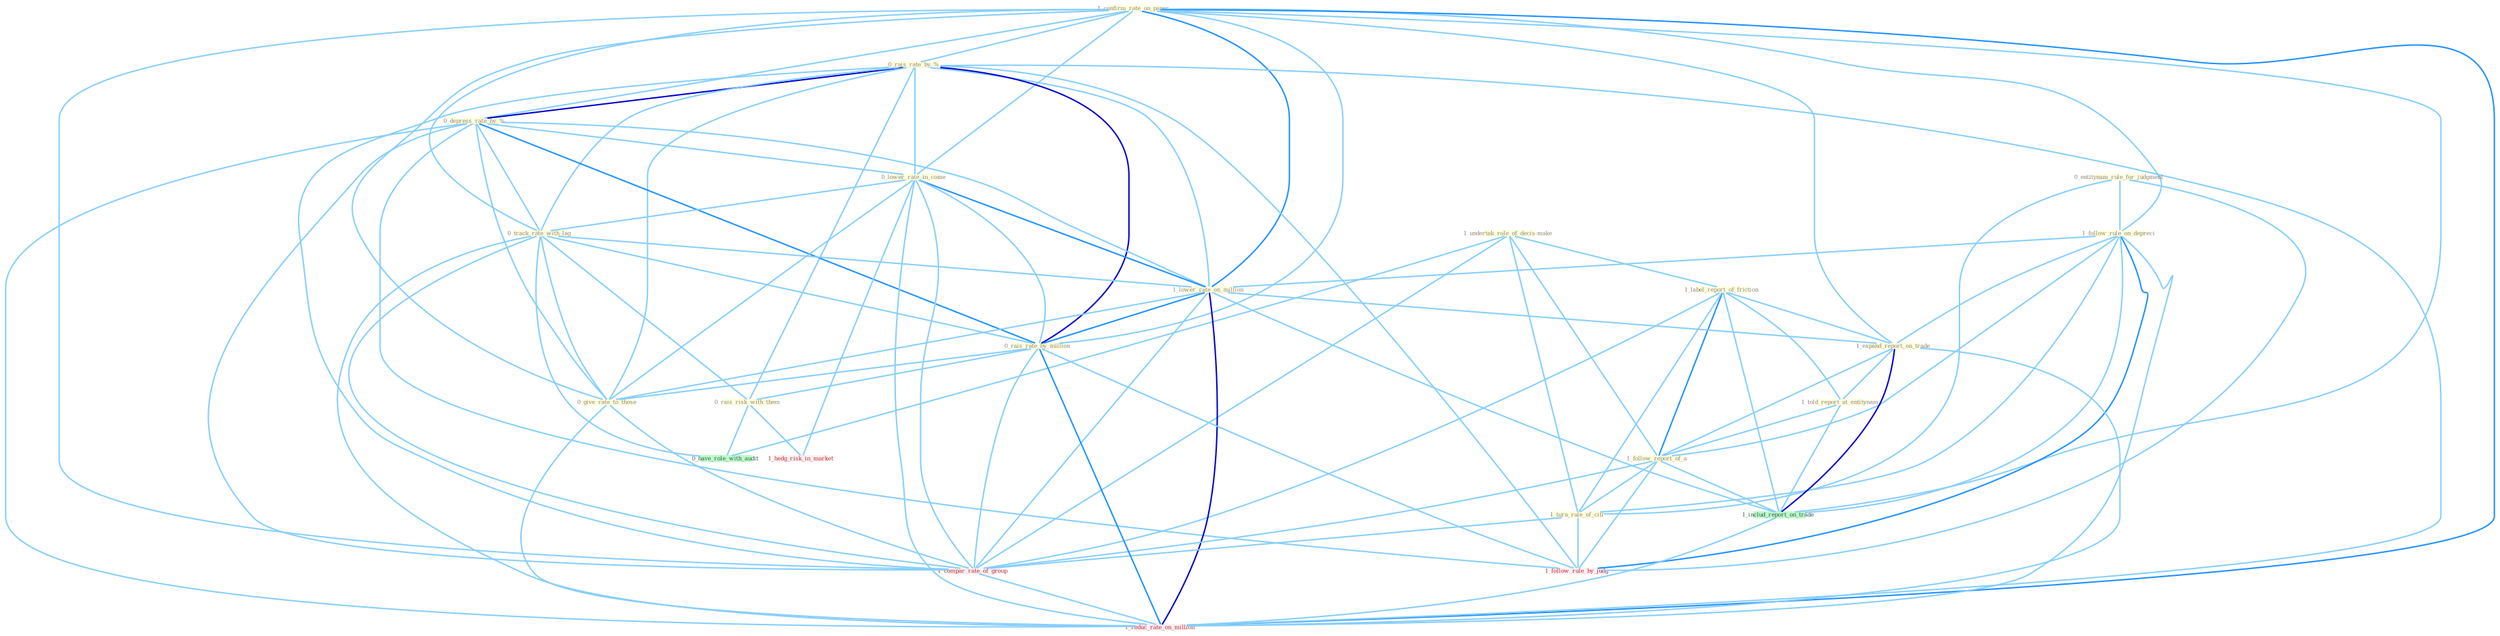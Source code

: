 Graph G{ 
    node
    [shape=polygon,style=filled,width=.5,height=.06,color="#BDFCC9",fixedsize=true,fontsize=4,
    fontcolor="#2f4f4f"];
    {node
    [color="#ffffe0", fontcolor="#8b7d6b"] "1_confirm_rate_on_paper " "0_rais_rate_by_% " "0_depress_rate_by_% " "0_entitynam_rule_for_judgment " "0_lower_rate_in_come " "1_follow_rule_on_depreci " "0_track_rate_with_lag " "1_undertak_role_of_decis-make " "1_label_report_of_friction " "1_lower_rate_on_million " "1_expand_report_on_trade " "1_told_report_at_entitynam " "1_follow_report_of_a " "1_turn_rule_of_citi " "0_rais_rate_by_million " "0_rais_risk_with_them " "0_give_rate_to_those "}
{node [color="#fff0f5", fontcolor="#b22222"] "1_compar_rate_of_group " "1_follow_rule_by_judg " "1_hedg_risk_in_market " "1_reduc_rate_on_million "}
edge [color="#B0E2FF"];

	"1_confirm_rate_on_paper " -- "0_rais_rate_by_% " [w="1", color="#87cefa" ];
	"1_confirm_rate_on_paper " -- "0_depress_rate_by_% " [w="1", color="#87cefa" ];
	"1_confirm_rate_on_paper " -- "0_lower_rate_in_come " [w="1", color="#87cefa" ];
	"1_confirm_rate_on_paper " -- "1_follow_rule_on_depreci " [w="1", color="#87cefa" ];
	"1_confirm_rate_on_paper " -- "0_track_rate_with_lag " [w="1", color="#87cefa" ];
	"1_confirm_rate_on_paper " -- "1_lower_rate_on_million " [w="2", color="#1e90ff" , len=0.8];
	"1_confirm_rate_on_paper " -- "1_expand_report_on_trade " [w="1", color="#87cefa" ];
	"1_confirm_rate_on_paper " -- "0_rais_rate_by_million " [w="1", color="#87cefa" ];
	"1_confirm_rate_on_paper " -- "0_give_rate_to_those " [w="1", color="#87cefa" ];
	"1_confirm_rate_on_paper " -- "1_includ_report_on_trade " [w="1", color="#87cefa" ];
	"1_confirm_rate_on_paper " -- "1_compar_rate_of_group " [w="1", color="#87cefa" ];
	"1_confirm_rate_on_paper " -- "1_reduc_rate_on_million " [w="2", color="#1e90ff" , len=0.8];
	"0_rais_rate_by_% " -- "0_depress_rate_by_% " [w="3", color="#0000cd" , len=0.6];
	"0_rais_rate_by_% " -- "0_lower_rate_in_come " [w="1", color="#87cefa" ];
	"0_rais_rate_by_% " -- "0_track_rate_with_lag " [w="1", color="#87cefa" ];
	"0_rais_rate_by_% " -- "1_lower_rate_on_million " [w="1", color="#87cefa" ];
	"0_rais_rate_by_% " -- "0_rais_rate_by_million " [w="3", color="#0000cd" , len=0.6];
	"0_rais_rate_by_% " -- "0_rais_risk_with_them " [w="1", color="#87cefa" ];
	"0_rais_rate_by_% " -- "0_give_rate_to_those " [w="1", color="#87cefa" ];
	"0_rais_rate_by_% " -- "1_compar_rate_of_group " [w="1", color="#87cefa" ];
	"0_rais_rate_by_% " -- "1_follow_rule_by_judg " [w="1", color="#87cefa" ];
	"0_rais_rate_by_% " -- "1_reduc_rate_on_million " [w="1", color="#87cefa" ];
	"0_depress_rate_by_% " -- "0_lower_rate_in_come " [w="1", color="#87cefa" ];
	"0_depress_rate_by_% " -- "0_track_rate_with_lag " [w="1", color="#87cefa" ];
	"0_depress_rate_by_% " -- "1_lower_rate_on_million " [w="1", color="#87cefa" ];
	"0_depress_rate_by_% " -- "0_rais_rate_by_million " [w="2", color="#1e90ff" , len=0.8];
	"0_depress_rate_by_% " -- "0_give_rate_to_those " [w="1", color="#87cefa" ];
	"0_depress_rate_by_% " -- "1_compar_rate_of_group " [w="1", color="#87cefa" ];
	"0_depress_rate_by_% " -- "1_follow_rule_by_judg " [w="1", color="#87cefa" ];
	"0_depress_rate_by_% " -- "1_reduc_rate_on_million " [w="1", color="#87cefa" ];
	"0_entitynam_rule_for_judgment " -- "1_follow_rule_on_depreci " [w="1", color="#87cefa" ];
	"0_entitynam_rule_for_judgment " -- "1_turn_rule_of_citi " [w="1", color="#87cefa" ];
	"0_entitynam_rule_for_judgment " -- "1_follow_rule_by_judg " [w="1", color="#87cefa" ];
	"0_lower_rate_in_come " -- "0_track_rate_with_lag " [w="1", color="#87cefa" ];
	"0_lower_rate_in_come " -- "1_lower_rate_on_million " [w="2", color="#1e90ff" , len=0.8];
	"0_lower_rate_in_come " -- "0_rais_rate_by_million " [w="1", color="#87cefa" ];
	"0_lower_rate_in_come " -- "0_give_rate_to_those " [w="1", color="#87cefa" ];
	"0_lower_rate_in_come " -- "1_compar_rate_of_group " [w="1", color="#87cefa" ];
	"0_lower_rate_in_come " -- "1_hedg_risk_in_market " [w="1", color="#87cefa" ];
	"0_lower_rate_in_come " -- "1_reduc_rate_on_million " [w="1", color="#87cefa" ];
	"1_follow_rule_on_depreci " -- "1_lower_rate_on_million " [w="1", color="#87cefa" ];
	"1_follow_rule_on_depreci " -- "1_expand_report_on_trade " [w="1", color="#87cefa" ];
	"1_follow_rule_on_depreci " -- "1_follow_report_of_a " [w="1", color="#87cefa" ];
	"1_follow_rule_on_depreci " -- "1_turn_rule_of_citi " [w="1", color="#87cefa" ];
	"1_follow_rule_on_depreci " -- "1_includ_report_on_trade " [w="1", color="#87cefa" ];
	"1_follow_rule_on_depreci " -- "1_follow_rule_by_judg " [w="2", color="#1e90ff" , len=0.8];
	"1_follow_rule_on_depreci " -- "1_reduc_rate_on_million " [w="1", color="#87cefa" ];
	"0_track_rate_with_lag " -- "1_lower_rate_on_million " [w="1", color="#87cefa" ];
	"0_track_rate_with_lag " -- "0_rais_rate_by_million " [w="1", color="#87cefa" ];
	"0_track_rate_with_lag " -- "0_rais_risk_with_them " [w="1", color="#87cefa" ];
	"0_track_rate_with_lag " -- "0_give_rate_to_those " [w="1", color="#87cefa" ];
	"0_track_rate_with_lag " -- "1_compar_rate_of_group " [w="1", color="#87cefa" ];
	"0_track_rate_with_lag " -- "1_reduc_rate_on_million " [w="1", color="#87cefa" ];
	"0_track_rate_with_lag " -- "0_have_role_with_audit " [w="1", color="#87cefa" ];
	"1_undertak_role_of_decis-make " -- "1_label_report_of_friction " [w="1", color="#87cefa" ];
	"1_undertak_role_of_decis-make " -- "1_follow_report_of_a " [w="1", color="#87cefa" ];
	"1_undertak_role_of_decis-make " -- "1_turn_rule_of_citi " [w="1", color="#87cefa" ];
	"1_undertak_role_of_decis-make " -- "1_compar_rate_of_group " [w="1", color="#87cefa" ];
	"1_undertak_role_of_decis-make " -- "0_have_role_with_audit " [w="1", color="#87cefa" ];
	"1_label_report_of_friction " -- "1_expand_report_on_trade " [w="1", color="#87cefa" ];
	"1_label_report_of_friction " -- "1_told_report_at_entitynam " [w="1", color="#87cefa" ];
	"1_label_report_of_friction " -- "1_follow_report_of_a " [w="2", color="#1e90ff" , len=0.8];
	"1_label_report_of_friction " -- "1_turn_rule_of_citi " [w="1", color="#87cefa" ];
	"1_label_report_of_friction " -- "1_includ_report_on_trade " [w="1", color="#87cefa" ];
	"1_label_report_of_friction " -- "1_compar_rate_of_group " [w="1", color="#87cefa" ];
	"1_lower_rate_on_million " -- "1_expand_report_on_trade " [w="1", color="#87cefa" ];
	"1_lower_rate_on_million " -- "0_rais_rate_by_million " [w="2", color="#1e90ff" , len=0.8];
	"1_lower_rate_on_million " -- "0_give_rate_to_those " [w="1", color="#87cefa" ];
	"1_lower_rate_on_million " -- "1_includ_report_on_trade " [w="1", color="#87cefa" ];
	"1_lower_rate_on_million " -- "1_compar_rate_of_group " [w="1", color="#87cefa" ];
	"1_lower_rate_on_million " -- "1_reduc_rate_on_million " [w="3", color="#0000cd" , len=0.6];
	"1_expand_report_on_trade " -- "1_told_report_at_entitynam " [w="1", color="#87cefa" ];
	"1_expand_report_on_trade " -- "1_follow_report_of_a " [w="1", color="#87cefa" ];
	"1_expand_report_on_trade " -- "1_includ_report_on_trade " [w="3", color="#0000cd" , len=0.6];
	"1_expand_report_on_trade " -- "1_reduc_rate_on_million " [w="1", color="#87cefa" ];
	"1_told_report_at_entitynam " -- "1_follow_report_of_a " [w="1", color="#87cefa" ];
	"1_told_report_at_entitynam " -- "1_includ_report_on_trade " [w="1", color="#87cefa" ];
	"1_follow_report_of_a " -- "1_turn_rule_of_citi " [w="1", color="#87cefa" ];
	"1_follow_report_of_a " -- "1_includ_report_on_trade " [w="1", color="#87cefa" ];
	"1_follow_report_of_a " -- "1_compar_rate_of_group " [w="1", color="#87cefa" ];
	"1_follow_report_of_a " -- "1_follow_rule_by_judg " [w="1", color="#87cefa" ];
	"1_turn_rule_of_citi " -- "1_compar_rate_of_group " [w="1", color="#87cefa" ];
	"1_turn_rule_of_citi " -- "1_follow_rule_by_judg " [w="1", color="#87cefa" ];
	"0_rais_rate_by_million " -- "0_rais_risk_with_them " [w="1", color="#87cefa" ];
	"0_rais_rate_by_million " -- "0_give_rate_to_those " [w="1", color="#87cefa" ];
	"0_rais_rate_by_million " -- "1_compar_rate_of_group " [w="1", color="#87cefa" ];
	"0_rais_rate_by_million " -- "1_follow_rule_by_judg " [w="1", color="#87cefa" ];
	"0_rais_rate_by_million " -- "1_reduc_rate_on_million " [w="2", color="#1e90ff" , len=0.8];
	"0_rais_risk_with_them " -- "1_hedg_risk_in_market " [w="1", color="#87cefa" ];
	"0_rais_risk_with_them " -- "0_have_role_with_audit " [w="1", color="#87cefa" ];
	"0_give_rate_to_those " -- "1_compar_rate_of_group " [w="1", color="#87cefa" ];
	"0_give_rate_to_those " -- "1_reduc_rate_on_million " [w="1", color="#87cefa" ];
	"1_includ_report_on_trade " -- "1_reduc_rate_on_million " [w="1", color="#87cefa" ];
	"1_compar_rate_of_group " -- "1_reduc_rate_on_million " [w="1", color="#87cefa" ];
}
